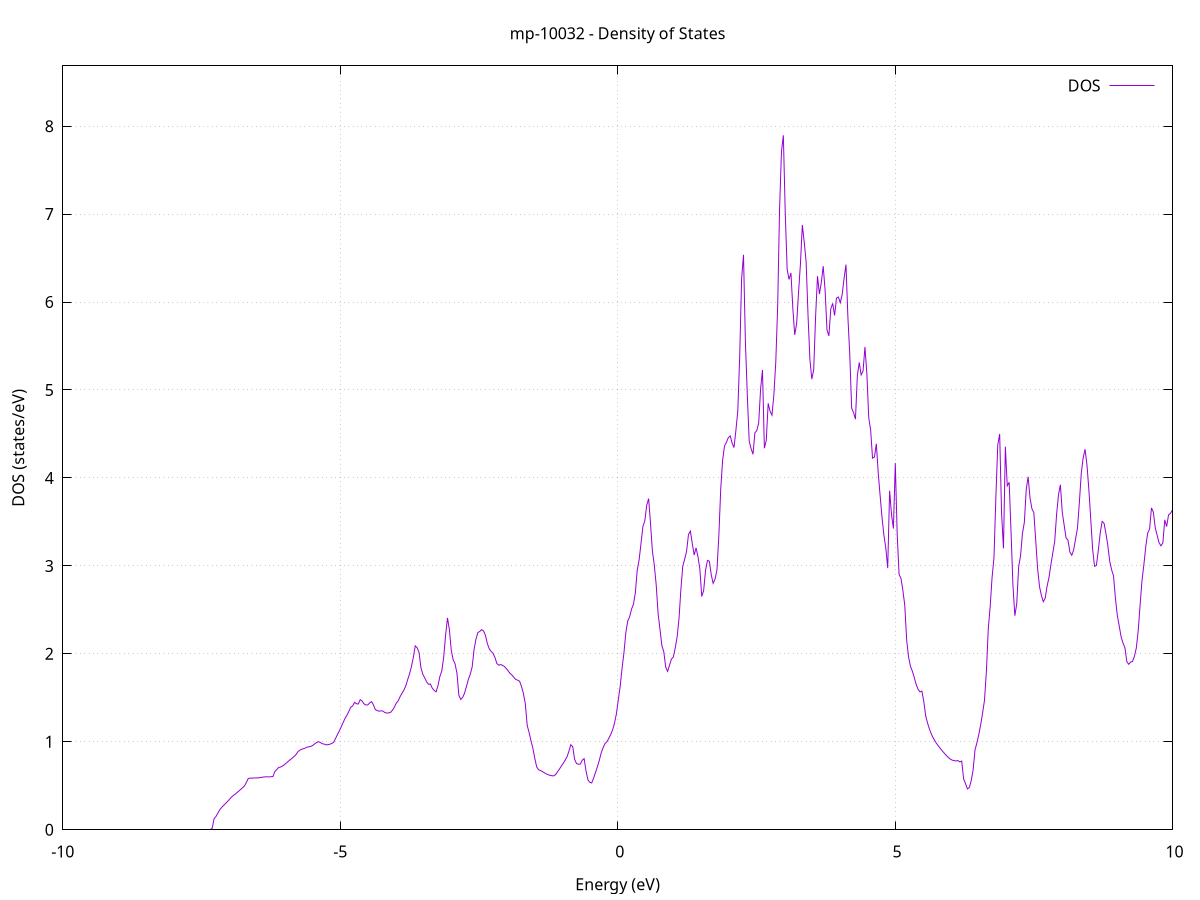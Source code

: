 set title 'mp-10032 - Density of States'
set xlabel 'Energy (eV)'
set ylabel 'DOS (states/eV)'
set grid
set xrange [-10:10]
set yrange [0:8.685]
set xzeroaxis lt -1
set terminal png size 800,600
set output 'mp-10032_dos_gnuplot.png'
plot '-' using 1:2 with lines title 'DOS'
-42.771500 0.000000
-42.737300 0.000000
-42.703100 0.000000
-42.668900 0.000000
-42.634700 0.000000
-42.600500 0.000000
-42.566300 0.000000
-42.532100 0.000000
-42.497900 0.000000
-42.463700 0.000000
-42.429500 0.000000
-42.395300 0.000000
-42.361100 0.000000
-42.326900 0.000000
-42.292700 0.000000
-42.258500 0.000000
-42.224300 0.000000
-42.190100 0.000000
-42.155900 0.000000
-42.121700 0.000000
-42.087500 0.000000
-42.053300 0.000000
-42.019100 0.000000
-41.984900 0.000000
-41.950700 0.000000
-41.916500 0.000000
-41.882300 0.000000
-41.848100 0.000000
-41.813900 0.000000
-41.779700 0.000000
-41.745500 0.000000
-41.711300 0.000000
-41.677100 0.000000
-41.642900 0.000000
-41.608700 0.000000
-41.574500 0.000000
-41.540300 0.000000
-41.506100 0.000000
-41.471900 0.000000
-41.437800 0.000000
-41.403600 0.000000
-41.369400 0.000000
-41.335200 0.000000
-41.301000 0.000000
-41.266800 0.000000
-41.232600 0.000000
-41.198400 0.000000
-41.164200 0.000000
-41.130000 0.000000
-41.095800 0.000000
-41.061600 0.000000
-41.027400 0.000000
-40.993200 0.000000
-40.959000 0.000000
-40.924800 0.000000
-40.890600 0.000000
-40.856400 0.000000
-40.822200 0.000000
-40.788000 0.000000
-40.753800 0.000000
-40.719600 0.000000
-40.685400 0.000000
-40.651200 0.000000
-40.617000 0.000000
-40.582800 0.000000
-40.548600 0.000000
-40.514400 0.000000
-40.480200 0.000000
-40.446000 0.000000
-40.411800 0.000000
-40.377600 0.000000
-40.343400 0.000000
-40.309200 0.000000
-40.275000 0.000000
-40.240800 0.000000
-40.206600 0.000000
-40.172400 0.000000
-40.138200 0.000000
-40.104000 0.000000
-40.069800 0.000000
-40.035600 0.000000
-40.001400 0.000000
-39.967200 0.000000
-39.933000 0.000000
-39.898800 0.000000
-39.864600 0.000000
-39.830400 0.000000
-39.796200 0.000000
-39.762000 0.000000
-39.727800 0.000000
-39.693600 0.000000
-39.659400 64.113900
-39.625200 196.449900
-39.591000 20.311300
-39.556800 25.262500
-39.522600 114.166500
-39.488400 0.000000
-39.454200 0.000000
-39.420000 0.000000
-39.385800 0.000000
-39.351600 0.000000
-39.317400 0.000000
-39.283200 0.000000
-39.249000 0.000000
-39.214800 0.000000
-39.180600 0.000000
-39.146400 0.000000
-39.112200 0.000000
-39.078000 0.000000
-39.043800 0.000000
-39.009600 0.000000
-38.975400 0.000000
-38.941200 0.000000
-38.907000 0.000000
-38.872800 0.000000
-38.838600 0.000000
-38.804400 0.000000
-38.770200 0.000000
-38.736000 0.000000
-38.701800 0.000000
-38.667600 0.000000
-38.633400 0.000000
-38.599200 0.000000
-38.565000 0.000000
-38.530900 0.000000
-38.496700 0.000000
-38.462500 0.000000
-38.428300 0.000000
-38.394100 0.000000
-38.359900 0.000000
-38.325700 0.000000
-38.291500 0.000000
-38.257300 0.000000
-38.223100 0.000000
-38.188900 0.000000
-38.154700 0.000000
-38.120500 0.000000
-38.086300 0.000000
-38.052100 0.000000
-38.017900 0.000000
-37.983700 0.000000
-37.949500 0.000000
-37.915300 0.000000
-37.881100 0.000000
-37.846900 0.000000
-37.812700 0.000000
-37.778500 0.000000
-37.744300 0.000000
-37.710100 0.000000
-37.675900 0.000000
-37.641700 0.000000
-37.607500 0.000000
-37.573300 0.000000
-37.539100 0.000000
-37.504900 0.000000
-37.470700 0.000000
-37.436500 0.000000
-37.402300 0.000000
-37.368100 0.000000
-37.333900 0.000000
-37.299700 0.000000
-37.265500 0.000000
-37.231300 0.000000
-37.197100 0.000000
-37.162900 0.000000
-37.128700 0.000000
-37.094500 0.000000
-37.060300 0.000000
-37.026100 0.000000
-36.991900 0.000000
-36.957700 0.000000
-36.923500 0.000000
-36.889300 0.000000
-36.855100 0.000000
-36.820900 0.000000
-36.786700 0.000000
-36.752500 0.000000
-36.718300 0.000000
-36.684100 0.000000
-36.649900 0.000000
-36.615700 0.000000
-36.581500 0.000000
-36.547300 0.000000
-36.513100 0.000000
-36.478900 0.000000
-36.444700 0.000000
-36.410500 0.000000
-36.376300 0.000000
-36.342100 0.000000
-36.307900 0.000000
-36.273700 0.000000
-36.239500 0.000000
-36.205300 0.000000
-36.171100 0.000000
-36.136900 0.000000
-36.102700 0.000000
-36.068500 0.000000
-36.034300 0.000000
-36.000100 0.000000
-35.965900 0.000000
-35.931700 0.000000
-35.897500 0.000000
-35.863300 0.000000
-35.829100 0.000000
-35.794900 0.000000
-35.760700 0.000000
-35.726500 0.000000
-35.692300 0.000000
-35.658200 0.000000
-35.624000 0.000000
-35.589800 0.000000
-35.555600 0.000000
-35.521400 0.000000
-35.487200 0.000000
-35.453000 0.000000
-35.418800 0.000000
-35.384600 0.000000
-35.350400 0.000000
-35.316200 0.000000
-35.282000 0.000000
-35.247800 0.000000
-35.213600 0.000000
-35.179400 0.000000
-35.145200 0.000000
-35.111000 0.000000
-35.076800 0.000000
-35.042600 0.000000
-35.008400 0.000000
-34.974200 0.000000
-34.940000 0.000000
-34.905800 0.000000
-34.871600 0.000000
-34.837400 0.000000
-34.803200 0.000000
-34.769000 0.000000
-34.734800 0.000000
-34.700600 0.000000
-34.666400 0.000000
-34.632200 0.000000
-34.598000 0.000000
-34.563800 0.000000
-34.529600 0.000000
-34.495400 0.000000
-34.461200 0.000000
-34.427000 0.000000
-34.392800 0.000000
-34.358600 0.000000
-34.324400 0.000000
-34.290200 0.000000
-34.256000 0.000000
-34.221800 0.000000
-34.187600 0.000000
-34.153400 0.000000
-34.119200 0.000000
-34.085000 0.000000
-34.050800 0.000000
-34.016600 0.000000
-33.982400 0.000000
-33.948200 0.000000
-33.914000 0.000000
-33.879800 0.000000
-33.845600 0.000000
-33.811400 0.000000
-33.777200 0.000000
-33.743000 0.000000
-33.708800 0.000000
-33.674600 0.000000
-33.640400 0.000000
-33.606200 0.000000
-33.572000 0.000000
-33.537800 0.000000
-33.503600 0.000000
-33.469400 0.000000
-33.435200 0.000000
-33.401000 0.000000
-33.366800 0.000000
-33.332600 0.000000
-33.298400 0.000000
-33.264200 0.000000
-33.230000 0.000000
-33.195800 0.000000
-33.161600 0.000000
-33.127400 0.000000
-33.093200 0.000000
-33.059000 0.000000
-33.024800 0.000000
-32.990600 0.000000
-32.956400 0.000000
-32.922200 0.000000
-32.888000 0.000000
-32.853800 0.000000
-32.819600 0.000000
-32.785500 0.000000
-32.751300 0.000000
-32.717100 0.000000
-32.682900 0.000000
-32.648700 0.000000
-32.614500 0.000000
-32.580300 0.000000
-32.546100 0.000000
-32.511900 0.000000
-32.477700 0.000000
-32.443500 0.000000
-32.409300 0.000000
-32.375100 0.000000
-32.340900 0.000000
-32.306700 0.000000
-32.272500 0.000000
-32.238300 0.000000
-32.204100 0.000000
-32.169900 0.000000
-32.135700 0.000000
-32.101500 0.000000
-32.067300 0.000000
-32.033100 0.000000
-31.998900 0.000000
-31.964700 0.000000
-31.930500 0.000000
-31.896300 0.000000
-31.862100 0.000000
-31.827900 0.000000
-31.793700 0.000000
-31.759500 0.000000
-31.725300 0.000000
-31.691100 0.000000
-31.656900 0.000000
-31.622700 0.000000
-31.588500 0.000000
-31.554300 0.000000
-31.520100 0.000000
-31.485900 0.000000
-31.451700 0.000000
-31.417500 0.000000
-31.383300 0.000000
-31.349100 0.000000
-31.314900 0.000000
-31.280700 0.000000
-31.246500 0.000000
-31.212300 0.000000
-31.178100 0.000000
-31.143900 0.000000
-31.109700 0.000000
-31.075500 0.000000
-31.041300 0.000000
-31.007100 0.000000
-30.972900 0.000000
-30.938700 0.000000
-30.904500 0.000000
-30.870300 0.000000
-30.836100 0.000000
-30.801900 0.000000
-30.767700 0.000000
-30.733500 0.000000
-30.699300 0.000000
-30.665100 0.000000
-30.630900 0.000000
-30.596700 0.000000
-30.562500 0.000000
-30.528300 0.000000
-30.494100 0.000000
-30.459900 0.000000
-30.425700 0.000000
-30.391500 0.000000
-30.357300 0.000000
-30.323100 0.000000
-30.288900 0.000000
-30.254700 0.000000
-30.220500 0.000000
-30.186300 0.000000
-30.152100 0.000000
-30.117900 0.000000
-30.083700 0.000000
-30.049500 0.000000
-30.015300 0.000000
-29.981100 0.000000
-29.946900 0.000000
-29.912700 0.000000
-29.878600 0.000000
-29.844400 0.000000
-29.810200 0.000000
-29.776000 0.000000
-29.741800 0.000000
-29.707600 0.000000
-29.673400 0.000000
-29.639200 0.000000
-29.605000 0.000000
-29.570800 0.000000
-29.536600 0.000000
-29.502400 0.000000
-29.468200 0.000000
-29.434000 0.000000
-29.399800 0.000000
-29.365600 0.000000
-29.331400 0.000000
-29.297200 0.000000
-29.263000 0.000000
-29.228800 0.000000
-29.194600 0.000000
-29.160400 0.000000
-29.126200 0.000000
-29.092000 0.000000
-29.057800 0.000000
-29.023600 0.000000
-28.989400 0.000000
-28.955200 0.000000
-28.921000 0.000000
-28.886800 0.000000
-28.852600 0.000000
-28.818400 0.000000
-28.784200 0.000000
-28.750000 0.000000
-28.715800 0.000000
-28.681600 0.000000
-28.647400 0.000000
-28.613200 0.000000
-28.579000 0.000000
-28.544800 0.000000
-28.510600 0.000000
-28.476400 0.000000
-28.442200 0.000000
-28.408000 0.000000
-28.373800 0.000000
-28.339600 0.000000
-28.305400 0.000000
-28.271200 0.000000
-28.237000 0.000000
-28.202800 0.000000
-28.168600 0.000000
-28.134400 0.000000
-28.100200 0.000000
-28.066000 0.000000
-28.031800 0.000000
-27.997600 0.000000
-27.963400 0.000000
-27.929200 0.000000
-27.895000 0.000000
-27.860800 0.000000
-27.826600 0.000000
-27.792400 0.000000
-27.758200 0.000000
-27.724000 0.000000
-27.689800 0.000000
-27.655600 0.000000
-27.621400 0.000000
-27.587200 0.000000
-27.553000 0.000000
-27.518800 0.000000
-27.484600 0.000000
-27.450400 0.000000
-27.416200 0.000000
-27.382000 0.000000
-27.347800 0.000000
-27.313600 0.000000
-27.279400 0.000000
-27.245200 0.000000
-27.211000 0.000000
-27.176800 0.000000
-27.142600 0.000000
-27.108400 0.000000
-27.074200 0.000000
-27.040000 0.000000
-27.005900 0.000000
-26.971700 0.000000
-26.937500 0.000000
-26.903300 0.000000
-26.869100 0.000000
-26.834900 0.000000
-26.800700 0.000000
-26.766500 0.000000
-26.732300 0.000000
-26.698100 0.000000
-26.663900 0.000000
-26.629700 0.000000
-26.595500 0.000000
-26.561300 0.000000
-26.527100 0.000000
-26.492900 0.000000
-26.458700 0.000000
-26.424500 0.000000
-26.390300 0.000000
-26.356100 0.000000
-26.321900 0.000000
-26.287700 0.000000
-26.253500 0.000000
-26.219300 0.000000
-26.185100 0.000000
-26.150900 0.000000
-26.116700 0.000000
-26.082500 0.000000
-26.048300 0.000000
-26.014100 0.000000
-25.979900 0.000000
-25.945700 0.000000
-25.911500 0.000000
-25.877300 0.000000
-25.843100 0.000000
-25.808900 0.000000
-25.774700 0.000000
-25.740500 0.000000
-25.706300 0.000000
-25.672100 0.000000
-25.637900 0.000000
-25.603700 0.000000
-25.569500 0.000000
-25.535300 0.000000
-25.501100 0.000000
-25.466900 0.000000
-25.432700 0.000000
-25.398500 0.000000
-25.364300 0.000000
-25.330100 0.000000
-25.295900 0.000000
-25.261700 0.000000
-25.227500 0.000000
-25.193300 0.000000
-25.159100 0.000000
-25.124900 0.000000
-25.090700 0.000000
-25.056500 0.000000
-25.022300 0.000000
-24.988100 0.000000
-24.953900 0.000000
-24.919700 0.000000
-24.885500 0.000000
-24.851300 0.000000
-24.817100 0.000000
-24.782900 0.000000
-24.748700 0.000000
-24.714500 0.000000
-24.680300 0.000000
-24.646100 0.000000
-24.611900 0.000000
-24.577700 0.000000
-24.543500 0.000000
-24.509300 0.000000
-24.475100 0.000000
-24.440900 0.000000
-24.406700 0.000000
-24.372500 0.000000
-24.338300 0.000000
-24.304100 0.000000
-24.269900 0.000000
-24.235700 0.000000
-24.201500 0.000000
-24.167300 0.000000
-24.133200 0.000000
-24.099000 0.000000
-24.064800 0.000000
-24.030600 0.000000
-23.996400 0.000000
-23.962200 0.000000
-23.928000 0.000000
-23.893800 0.000000
-23.859600 0.000000
-23.825400 0.000000
-23.791200 0.000000
-23.757000 0.000000
-23.722800 0.000000
-23.688600 0.000000
-23.654400 0.000000
-23.620200 0.000000
-23.586000 0.000000
-23.551800 0.000000
-23.517600 0.000000
-23.483400 0.000000
-23.449200 0.000000
-23.415000 0.000000
-23.380800 0.000000
-23.346600 0.000000
-23.312400 0.000000
-23.278200 0.000000
-23.244000 0.000000
-23.209800 0.000000
-23.175600 0.000000
-23.141400 0.000000
-23.107200 0.000000
-23.073000 0.000000
-23.038800 0.000000
-23.004600 0.000000
-22.970400 0.000000
-22.936200 0.000000
-22.902000 0.000000
-22.867800 0.000000
-22.833600 0.000000
-22.799400 0.000000
-22.765200 0.000000
-22.731000 0.000000
-22.696800 0.000000
-22.662600 0.000000
-22.628400 0.000000
-22.594200 0.000000
-22.560000 0.000000
-22.525800 0.000000
-22.491600 0.000000
-22.457400 0.000000
-22.423200 0.000000
-22.389000 0.000000
-22.354800 0.000000
-22.320600 0.000000
-22.286400 0.000000
-22.252200 0.000000
-22.218000 0.000000
-22.183800 0.000000
-22.149600 0.000000
-22.115400 0.000000
-22.081200 0.000000
-22.047000 0.000000
-22.012800 0.000000
-21.978600 0.000000
-21.944400 0.000000
-21.910200 0.000000
-21.876000 0.000000
-21.841800 0.000000
-21.807600 0.000000
-21.773400 0.000000
-21.739200 0.000000
-21.705000 0.000000
-21.670800 0.000000
-21.636600 0.000000
-21.602400 0.000000
-21.568200 0.000000
-21.534000 0.000000
-21.499800 0.000000
-21.465600 0.000000
-21.431400 0.000000
-21.397200 0.000000
-21.363000 0.000000
-21.328800 0.000000
-21.294600 0.000000
-21.260400 0.000000
-21.226300 0.000000
-21.192100 0.000000
-21.157900 0.000000
-21.123700 0.000000
-21.089500 0.000000
-21.055300 0.000000
-21.021100 0.000000
-20.986900 0.000000
-20.952700 0.000000
-20.918500 0.000000
-20.884300 0.000000
-20.850100 0.000000
-20.815900 0.000000
-20.781700 0.000000
-20.747500 0.000000
-20.713300 0.000000
-20.679100 0.000000
-20.644900 0.000000
-20.610700 0.000000
-20.576500 0.000000
-20.542300 0.000000
-20.508100 0.000000
-20.473900 0.000000
-20.439700 0.000000
-20.405500 0.000000
-20.371300 0.000000
-20.337100 0.000000
-20.302900 0.000000
-20.268700 0.000000
-20.234500 0.000000
-20.200300 0.000000
-20.166100 0.000000
-20.131900 0.000000
-20.097700 0.000000
-20.063500 0.000000
-20.029300 0.000000
-19.995100 0.000000
-19.960900 0.000000
-19.926700 0.000000
-19.892500 0.000000
-19.858300 0.000000
-19.824100 0.000000
-19.789900 0.000000
-19.755700 0.000000
-19.721500 0.000000
-19.687300 0.000000
-19.653100 0.000000
-19.618900 0.000000
-19.584700 0.000000
-19.550500 0.000000
-19.516300 0.000000
-19.482100 0.000000
-19.447900 0.000000
-19.413700 0.000000
-19.379500 0.000000
-19.345300 0.000000
-19.311100 0.000000
-19.276900 0.000000
-19.242700 0.000000
-19.208500 0.000000
-19.174300 0.000000
-19.140100 0.000000
-19.105900 0.000000
-19.071700 0.000000
-19.037500 0.000000
-19.003300 0.000000
-18.969100 0.000000
-18.934900 0.000000
-18.900700 0.000000
-18.866500 0.000000
-18.832300 41.180500
-18.798100 20.362700
-18.763900 24.817400
-18.729700 25.214300
-18.695500 442.431100
-18.661300 223.004600
-18.627100 136.022200
-18.592900 253.422900
-18.558700 0.000000
-18.524500 153.390100
-18.490300 0.000000
-18.456100 0.000000
-18.421900 0.000000
-18.387700 0.000000
-18.353600 0.000000
-18.319400 0.000000
-18.285200 0.000000
-18.251000 0.000000
-18.216800 0.000000
-18.182600 0.000000
-18.148400 0.000000
-18.114200 0.000000
-18.080000 0.000000
-18.045800 0.000000
-18.011600 0.000000
-17.977400 0.000000
-17.943200 0.000000
-17.909000 0.000000
-17.874800 0.000000
-17.840600 0.000000
-17.806400 0.000000
-17.772200 0.000000
-17.738000 0.000000
-17.703800 0.000000
-17.669600 0.000000
-17.635400 0.000000
-17.601200 0.000000
-17.567000 0.000000
-17.532800 0.000000
-17.498600 0.000000
-17.464400 0.000000
-17.430200 0.000000
-17.396000 0.000000
-17.361800 0.000000
-17.327600 0.000000
-17.293400 0.000000
-17.259200 0.000000
-17.225000 0.000000
-17.190800 0.000000
-17.156600 0.000000
-17.122400 0.000000
-17.088200 0.000000
-17.054000 0.000000
-17.019800 0.000000
-16.985600 0.000000
-16.951400 0.000000
-16.917200 0.000000
-16.883000 0.000000
-16.848800 0.000000
-16.814600 0.000000
-16.780400 0.000000
-16.746200 0.000000
-16.712000 0.000000
-16.677800 0.000000
-16.643600 0.000000
-16.609400 0.000000
-16.575200 0.000000
-16.541000 0.000000
-16.506800 0.000000
-16.472600 0.000000
-16.438400 0.000000
-16.404200 0.000000
-16.370000 0.000000
-16.335800 0.000000
-16.301600 0.000000
-16.267400 0.000000
-16.233200 0.000000
-16.199000 0.000000
-16.164800 0.000000
-16.130600 0.000000
-16.096400 0.000000
-16.062200 0.000000
-16.028000 0.000000
-15.993800 0.000000
-15.959600 0.000000
-15.925400 0.000000
-15.891200 0.000000
-15.857000 0.000000
-15.822800 0.000000
-15.788600 0.000000
-15.754400 0.000000
-15.720200 0.000000
-15.686000 0.000000
-15.651800 0.000000
-15.617600 0.000000
-15.583400 0.000000
-15.549200 0.000000
-15.515000 0.000000
-15.480800 0.000000
-15.446700 0.000000
-15.412500 0.000000
-15.378300 0.000000
-15.344100 0.000000
-15.309900 0.000000
-15.275700 0.000000
-15.241500 0.000000
-15.207300 0.000000
-15.173100 0.000000
-15.138900 0.000000
-15.104700 0.000000
-15.070500 0.000000
-15.036300 0.000000
-15.002100 0.000000
-14.967900 0.000000
-14.933700 0.000000
-14.899500 0.000000
-14.865300 0.000000
-14.831100 0.000000
-14.796900 0.000000
-14.762700 0.000000
-14.728500 0.000000
-14.694300 0.000000
-14.660100 0.000000
-14.625900 0.000000
-14.591700 0.000000
-14.557500 0.000000
-14.523300 0.000000
-14.489100 0.000000
-14.454900 0.000000
-14.420700 0.000000
-14.386500 0.000000
-14.352300 0.000000
-14.318100 0.000000
-14.283900 0.000000
-14.249700 0.000000
-14.215500 0.000000
-14.181300 0.000000
-14.147100 0.000000
-14.112900 0.000000
-14.078700 0.000000
-14.044500 0.000000
-14.010300 0.000000
-13.976100 0.000000
-13.941900 0.000000
-13.907700 0.000000
-13.873500 0.000000
-13.839300 0.000000
-13.805100 0.000000
-13.770900 0.000000
-13.736700 0.000000
-13.702500 0.000000
-13.668300 0.000000
-13.634100 0.000000
-13.599900 0.000000
-13.565700 0.000000
-13.531500 0.000000
-13.497300 0.000000
-13.463100 0.000000
-13.428900 0.000000
-13.394700 0.000000
-13.360500 0.000000
-13.326300 0.000000
-13.292100 0.000000
-13.257900 0.000000
-13.223700 0.000000
-13.189500 0.000000
-13.155300 0.000000
-13.121100 0.000000
-13.086900 0.000000
-13.052700 0.000000
-13.018500 0.000000
-12.984300 0.000000
-12.950100 0.000000
-12.915900 0.000000
-12.881700 0.000000
-12.847500 0.000000
-12.813300 0.000000
-12.779100 0.000000
-12.744900 0.000000
-12.710700 0.000000
-12.676500 0.000000
-12.642300 0.000000
-12.608100 0.000000
-12.574000 0.000000
-12.539800 0.000000
-12.505600 0.000000
-12.471400 0.000000
-12.437200 0.000000
-12.403000 0.000000
-12.368800 0.000000
-12.334600 0.000000
-12.300400 0.000000
-12.266200 0.000000
-12.232000 0.000000
-12.197800 0.000000
-12.163600 0.000000
-12.129400 0.000000
-12.095200 0.000000
-12.061000 0.000000
-12.026800 0.000000
-11.992600 0.000000
-11.958400 0.000000
-11.924200 0.000000
-11.890000 0.000000
-11.855800 0.000000
-11.821600 0.000000
-11.787400 0.000000
-11.753200 0.000000
-11.719000 0.000000
-11.684800 0.000000
-11.650600 0.000000
-11.616400 0.000000
-11.582200 0.000000
-11.548000 0.000000
-11.513800 0.000000
-11.479600 0.000000
-11.445400 0.000000
-11.411200 0.000000
-11.377000 0.000000
-11.342800 0.000000
-11.308600 0.000000
-11.274400 0.000000
-11.240200 0.000000
-11.206000 0.000000
-11.171800 0.000000
-11.137600 0.000000
-11.103400 0.000000
-11.069200 0.000000
-11.035000 0.000000
-11.000800 0.000000
-10.966600 0.000000
-10.932400 0.000000
-10.898200 0.000000
-10.864000 0.000000
-10.829800 0.000000
-10.795600 0.000000
-10.761400 0.000000
-10.727200 0.000000
-10.693000 0.000000
-10.658800 0.000000
-10.624600 0.000000
-10.590400 0.000000
-10.556200 0.000000
-10.522000 0.000000
-10.487800 0.000000
-10.453600 0.000000
-10.419400 0.000000
-10.385200 0.000000
-10.351000 0.000000
-10.316800 0.000000
-10.282600 0.000000
-10.248400 0.000000
-10.214200 0.000000
-10.180000 0.000000
-10.145800 0.000000
-10.111600 0.000000
-10.077400 0.000000
-10.043200 0.000000
-10.009000 0.000000
-9.974800 0.000000
-9.940600 0.000000
-9.906400 0.000000
-9.872200 0.000000
-9.838000 0.000000
-9.803800 0.000000
-9.769600 0.000000
-9.735400 0.000000
-9.701300 0.000000
-9.667100 0.000000
-9.632900 0.000000
-9.598700 0.000000
-9.564500 0.000000
-9.530300 0.000000
-9.496100 0.000000
-9.461900 0.000000
-9.427700 0.000000
-9.393500 0.000000
-9.359300 0.000000
-9.325100 0.000000
-9.290900 0.000000
-9.256700 0.000000
-9.222500 0.000000
-9.188300 0.000000
-9.154100 0.000000
-9.119900 0.000000
-9.085700 0.000000
-9.051500 0.000000
-9.017300 0.000000
-8.983100 0.000000
-8.948900 0.000000
-8.914700 0.000000
-8.880500 0.000000
-8.846300 0.000000
-8.812100 0.000000
-8.777900 0.000000
-8.743700 0.000000
-8.709500 0.000000
-8.675300 0.000000
-8.641100 0.000000
-8.606900 0.000000
-8.572700 0.000000
-8.538500 0.000000
-8.504300 0.000000
-8.470100 0.000000
-8.435900 0.000000
-8.401700 0.000000
-8.367500 0.000000
-8.333300 0.000000
-8.299100 0.000000
-8.264900 0.000000
-8.230700 0.000000
-8.196500 0.000000
-8.162300 0.000000
-8.128100 0.000000
-8.093900 0.000000
-8.059700 0.000000
-8.025500 0.000000
-7.991300 0.000000
-7.957100 0.000000
-7.922900 0.000000
-7.888700 0.000000
-7.854500 0.000000
-7.820300 0.000000
-7.786100 0.000000
-7.751900 0.000000
-7.717700 0.000000
-7.683500 0.000000
-7.649300 0.000000
-7.615100 0.000000
-7.580900 0.000000
-7.546700 0.000000
-7.512500 0.000000
-7.478300 0.000000
-7.444100 0.000000
-7.409900 0.000000
-7.375700 0.000000
-7.341500 0.000000
-7.307300 0.018100
-7.273100 0.126100
-7.238900 0.151700
-7.204700 0.190200
-7.170500 0.228500
-7.136300 0.255000
-7.102100 0.277000
-7.067900 0.298200
-7.033700 0.320300
-6.999500 0.343000
-6.965300 0.367900
-6.931100 0.387700
-6.896900 0.403700
-6.862700 0.420800
-6.828500 0.439500
-6.794400 0.458400
-6.760200 0.477800
-6.726000 0.498400
-6.691800 0.537400
-6.657600 0.582400
-6.623400 0.587500
-6.589200 0.586800
-6.555000 0.588900
-6.520800 0.589600
-6.486600 0.588800
-6.452400 0.592800
-6.418200 0.596300
-6.384000 0.599800
-6.349800 0.601600
-6.315600 0.601700
-6.281400 0.601300
-6.247200 0.603500
-6.213000 0.604500
-6.178800 0.660600
-6.144600 0.684100
-6.110400 0.708400
-6.076200 0.712800
-6.042000 0.724000
-6.007800 0.739800
-5.973600 0.757500
-5.939400 0.776600
-5.905200 0.794800
-5.871000 0.811800
-5.836800 0.829700
-5.802600 0.849600
-5.768400 0.882200
-5.734200 0.902800
-5.700000 0.914300
-5.665800 0.921200
-5.631600 0.928400
-5.597400 0.939900
-5.563200 0.943400
-5.529000 0.947600
-5.494800 0.959800
-5.460600 0.976800
-5.426400 0.990900
-5.392200 1.002000
-5.358000 0.992500
-5.323800 0.978700
-5.289600 0.974300
-5.255400 0.966400
-5.221200 0.967300
-5.187000 0.972300
-5.152800 0.981700
-5.118600 0.994300
-5.084400 1.037900
-5.050200 1.081500
-5.016000 1.125000
-4.981800 1.170600
-4.947600 1.219100
-4.913400 1.266100
-4.879200 1.302900
-4.845000 1.344500
-4.810800 1.393000
-4.776600 1.407100
-4.742400 1.448600
-4.708200 1.432600
-4.674000 1.430300
-4.639800 1.479000
-4.605600 1.464400
-4.571400 1.431200
-4.537200 1.418400
-4.503000 1.419500
-4.468800 1.442500
-4.434600 1.457500
-4.400400 1.417800
-4.366200 1.364800
-4.332000 1.355000
-4.297800 1.348000
-4.263600 1.353200
-4.229400 1.349200
-4.195200 1.332400
-4.161000 1.326700
-4.126800 1.329300
-4.092600 1.334500
-4.058400 1.359900
-4.024200 1.394200
-3.990000 1.440100
-3.955800 1.465700
-3.921700 1.512300
-3.887500 1.551100
-3.853300 1.587100
-3.819100 1.634700
-3.784900 1.705600
-3.750700 1.772300
-3.716500 1.854500
-3.682300 1.960000
-3.648100 2.091000
-3.613900 2.069800
-3.579700 2.017700
-3.545500 1.843600
-3.511300 1.767700
-3.477100 1.727300
-3.442900 1.682400
-3.408700 1.653900
-3.374500 1.657200
-3.340300 1.608900
-3.306100 1.583600
-3.271900 1.568200
-3.237700 1.639300
-3.203500 1.743500
-3.169300 1.806300
-3.135100 1.963000
-3.100900 2.211900
-3.066700 2.408600
-3.032500 2.274500
-2.998300 2.037100
-2.964100 1.932000
-2.929900 1.885800
-2.895700 1.778500
-2.861500 1.528300
-2.827300 1.482000
-2.793100 1.505200
-2.758900 1.554000
-2.724700 1.629400
-2.690500 1.709200
-2.656300 1.768500
-2.622100 1.850800
-2.587900 2.047800
-2.553700 2.166300
-2.519500 2.242600
-2.485300 2.254000
-2.451100 2.275200
-2.416900 2.260500
-2.382700 2.209700
-2.348500 2.117700
-2.314300 2.058200
-2.280100 2.028200
-2.245900 2.006500
-2.211700 1.960100
-2.177500 1.890400
-2.143300 1.871100
-2.109100 1.878300
-2.074900 1.870100
-2.040700 1.856800
-2.006500 1.833000
-1.972300 1.805200
-1.938100 1.777600
-1.903900 1.758500
-1.869700 1.732000
-1.835500 1.708900
-1.801300 1.700600
-1.767100 1.689000
-1.732900 1.628500
-1.698700 1.550800
-1.664500 1.435200
-1.630300 1.188100
-1.596100 1.106500
-1.561900 1.010500
-1.527700 0.926700
-1.493500 0.813500
-1.459300 0.715000
-1.425100 0.682500
-1.390900 0.673600
-1.356700 0.661200
-1.322500 0.649000
-1.288300 0.635700
-1.254100 0.626400
-1.219900 0.619000
-1.185700 0.614200
-1.151500 0.612700
-1.117300 0.627300
-1.083100 0.659900
-1.049000 0.689600
-1.014800 0.725200
-0.980600 0.755000
-0.946400 0.790500
-0.912200 0.830400
-0.878000 0.893600
-0.843800 0.967500
-0.809600 0.945700
-0.775400 0.800500
-0.741200 0.752600
-0.707000 0.745400
-0.672800 0.746900
-0.638600 0.790800
-0.604400 0.808300
-0.570200 0.671300
-0.536000 0.567800
-0.501800 0.539600
-0.467600 0.532300
-0.433400 0.587300
-0.399200 0.651400
-0.365000 0.715500
-0.330800 0.788400
-0.296600 0.873700
-0.262400 0.932100
-0.228200 0.979200
-0.194000 1.001000
-0.159800 1.038200
-0.125600 1.082900
-0.091400 1.134400
-0.057200 1.210500
-0.023000 1.315800
0.011200 1.475200
0.045400 1.628800
0.079600 1.836900
0.113800 2.014200
0.148000 2.242800
0.182200 2.374500
0.216400 2.421800
0.250600 2.509300
0.284800 2.563700
0.319000 2.695300
0.353200 2.951400
0.387400 3.070200
0.421600 3.259300
0.455800 3.449900
0.490000 3.513500
0.524200 3.690200
0.558400 3.765300
0.592600 3.479900
0.626800 3.165900
0.661000 3.006800
0.695200 2.782600
0.729400 2.456300
0.763600 2.276800
0.797800 2.092000
0.832000 2.022700
0.866200 1.848400
0.900400 1.800700
0.934600 1.870000
0.968800 1.940400
1.003000 1.962600
1.037200 2.065200
1.071400 2.188700
1.105600 2.397500
1.139800 2.732600
1.174000 2.999400
1.208200 3.076200
1.242400 3.165900
1.276600 3.356400
1.310800 3.396400
1.345000 3.254400
1.379200 3.124300
1.413400 3.204700
1.447600 3.106200
1.481800 2.963600
1.516000 2.652400
1.550200 2.720800
1.584400 2.951100
1.618600 3.062900
1.652800 3.052900
1.687000 2.899400
1.721200 2.801500
1.755400 2.850000
1.789600 2.952300
1.823800 3.340500
1.857900 3.875400
1.892100 4.202600
1.926300 4.365000
1.960500 4.404700
1.994700 4.458500
2.028900 4.477900
2.063100 4.396100
2.097300 4.346000
2.131500 4.542300
2.165700 4.764900
2.199900 5.386000
2.234100 6.263200
2.268300 6.537100
2.302500 5.545300
2.336700 4.946300
2.370900 4.419200
2.405100 4.333600
2.439300 4.269000
2.473500 4.513700
2.507700 4.538200
2.541900 4.622800
2.576100 5.007000
2.610300 5.227600
2.644500 4.338000
2.678700 4.427900
2.712900 4.848700
2.747100 4.757700
2.781300 4.713700
2.815500 4.943700
2.849700 5.314500
2.883900 5.944800
2.918100 7.054900
2.952300 7.706800
2.986500 7.895900
3.020700 7.012000
3.054900 6.374600
3.089100 6.256800
3.123300 6.330700
3.157500 5.928200
3.191700 5.626300
3.225900 5.754600
3.260100 6.107800
3.294300 6.433300
3.328500 6.876900
3.362700 6.680900
3.396900 6.456500
3.431100 5.850800
3.465300 5.345700
3.499500 5.123300
3.533700 5.232200
3.567900 5.839100
3.602100 6.294300
3.636300 6.090500
3.670500 6.222800
3.704700 6.407600
3.738900 6.135800
3.773100 5.682300
3.807300 5.615100
3.841500 5.923000
3.875700 5.984800
3.909900 5.846800
3.944100 6.044300
3.978300 6.056700
4.012500 5.991400
4.046700 6.084600
4.080900 6.270000
4.115100 6.425600
4.149300 5.836400
4.183500 5.403100
4.217700 4.792100
4.251900 4.743300
4.286100 4.668800
4.320300 5.164600
4.354500 5.312700
4.388700 5.171100
4.422900 5.215800
4.457100 5.488900
4.491300 5.188400
4.525500 4.684500
4.559700 4.544700
4.593900 4.225200
4.628100 4.237300
4.662300 4.388900
4.696500 4.056300
4.730600 3.798400
4.764800 3.551100
4.799000 3.349000
4.833200 3.202700
4.867400 2.975200
4.901600 3.854600
4.935800 3.586000
4.970000 3.424600
5.004200 4.168800
5.038400 3.354300
5.072600 2.903000
5.106800 2.856500
5.141000 2.721000
5.175200 2.550200
5.209400 2.154800
5.243600 1.963600
5.277800 1.856900
5.312000 1.802900
5.346200 1.729900
5.380400 1.651900
5.414600 1.597300
5.448800 1.567400
5.483000 1.576800
5.517200 1.459800
5.551400 1.296400
5.585600 1.213200
5.619800 1.143500
5.654000 1.088800
5.688200 1.042500
5.722400 1.005400
5.756600 0.973200
5.790800 0.943800
5.825000 0.916100
5.859200 0.890400
5.893400 0.866300
5.927600 0.842300
5.961800 0.820700
5.996000 0.802800
6.030200 0.791700
6.064400 0.786200
6.098600 0.781900
6.132800 0.787300
6.167000 0.771400
6.201200 0.781200
6.235400 0.576700
6.269600 0.525500
6.303800 0.464300
6.338000 0.478900
6.372200 0.558400
6.406400 0.679200
6.440600 0.907100
6.474800 0.989200
6.509000 1.082100
6.543200 1.196900
6.577400 1.327100
6.611600 1.471900
6.645800 1.799400
6.680000 2.285600
6.714200 2.539000
6.748400 2.870500
6.782600 3.093600
6.816800 3.785000
6.851000 4.376100
6.885200 4.500500
6.919400 3.601300
6.953600 3.199000
6.987800 4.355300
7.022000 3.910400
7.056200 3.950600
7.090400 3.381900
7.124600 2.777100
7.158800 2.433400
7.193000 2.571200
7.227200 2.990900
7.261400 3.115100
7.295600 3.368200
7.329800 3.494600
7.364000 3.869600
7.398200 4.014000
7.432400 3.772200
7.466600 3.648700
7.500800 3.605700
7.535000 3.287800
7.569200 2.968900
7.603400 2.764500
7.637500 2.663400
7.671700 2.592400
7.705900 2.633900
7.740100 2.771500
7.774300 2.869200
7.808500 3.014300
7.842700 3.147200
7.876900 3.278100
7.911100 3.584300
7.945300 3.808400
7.979500 3.922500
8.013700 3.607400
8.047900 3.461400
8.082100 3.316600
8.116300 3.294100
8.150500 3.158000
8.184700 3.120500
8.218900 3.182400
8.253100 3.306100
8.287300 3.429500
8.321500 3.720400
8.355700 4.052200
8.389900 4.228400
8.424100 4.326500
8.458300 4.149500
8.492500 3.869200
8.526700 3.529700
8.560900 3.188500
8.595100 2.994800
8.629300 3.007100
8.663500 3.180700
8.697700 3.376100
8.731900 3.505700
8.766100 3.486000
8.800300 3.368000
8.834500 3.231000
8.868700 3.053200
8.902900 2.955400
8.937100 2.887000
8.971300 2.634100
9.005500 2.437400
9.039700 2.317700
9.073900 2.193700
9.108100 2.122300
9.142300 2.071200
9.176500 1.913200
9.210700 1.881700
9.244900 1.906600
9.279100 1.912300
9.313300 1.971400
9.347500 2.065400
9.381700 2.260100
9.415900 2.554100
9.450100 2.832900
9.484300 3.014700
9.518500 3.221000
9.552700 3.372500
9.586900 3.418900
9.621100 3.659800
9.655300 3.609600
9.689500 3.432300
9.723700 3.346700
9.757900 3.263400
9.792100 3.227700
9.826300 3.262000
9.860500 3.523800
9.894700 3.447900
9.928900 3.580400
9.963100 3.596600
9.997300 3.633900
10.031500 3.456800
10.065700 3.403100
10.099900 3.297700
10.134100 3.150600
10.168300 3.001500
10.202500 2.949200
10.236700 2.978600
10.270900 2.982800
10.305100 2.920500
10.339300 3.066300
10.373500 3.370900
10.407700 3.297000
10.441900 3.144600
10.476100 3.011300
10.510200 2.986400
10.544400 2.908300
10.578600 2.902500
10.612800 2.916800
10.647000 2.918500
10.681200 2.921500
10.715400 2.918600
10.749600 2.959500
10.783800 3.091300
10.818000 3.191700
10.852200 3.297600
10.886400 3.289100
10.920600 3.287800
10.954800 3.251500
10.989000 3.229200
11.023200 3.226200
11.057400 3.279900
11.091600 3.177800
11.125800 2.972100
11.160000 2.792500
11.194200 2.708200
11.228400 2.723100
11.262600 2.786300
11.296800 2.874200
11.331000 3.017100
11.365200 3.208300
11.399400 3.496200
11.433600 3.377500
11.467800 3.423700
11.502000 3.394400
11.536200 3.215300
11.570400 3.105800
11.604600 2.951600
11.638800 2.837200
11.673000 2.753600
11.707200 2.685600
11.741400 2.648800
11.775600 2.615600
11.809800 2.624800
11.844000 2.659400
11.878200 2.786200
11.912400 3.070600
11.946600 3.183800
11.980800 3.256400
12.015000 3.276200
12.049200 3.208700
12.083400 3.225100
12.117600 3.301000
12.151800 3.272000
12.186000 3.187500
12.220200 3.126100
12.254400 3.090200
12.288600 3.092700
12.322800 3.067800
12.357000 3.106700
12.391200 3.212900
12.425400 3.275000
12.459600 3.302100
12.493800 3.317900
12.528000 3.372300
12.562200 3.552900
12.596400 3.756200
12.630600 3.740100
12.664800 3.622800
12.699000 3.504000
12.733200 3.304200
12.767400 3.180000
12.801600 3.076400
12.835800 2.955200
12.870000 2.914200
12.904200 2.907600
12.938400 2.909300
12.972600 2.910500
13.006800 2.769000
13.041000 2.525400
13.075200 2.350200
13.109400 2.217500
13.143600 2.138500
13.177800 2.086300
13.212000 2.064500
13.246200 2.041900
13.280400 2.033200
13.314600 2.028700
13.348800 2.046300
13.382900 2.126600
13.417100 2.056100
13.451300 2.056200
13.485500 2.092200
13.519700 2.129500
13.553900 2.182000
13.588100 2.280100
13.622300 2.265100
13.656500 2.219500
13.690700 2.137600
13.724900 2.081200
13.759100 2.066500
13.793300 2.092300
13.827500 2.152900
13.861700 2.218700
13.895900 2.341300
13.930100 2.347800
13.964300 2.333400
13.998500 2.323300
14.032700 2.308600
14.066900 2.329900
14.101100 2.371100
14.135300 2.415700
14.169500 2.396000
14.203700 2.380100
14.237900 2.442200
14.272100 2.495800
14.306300 2.463000
14.340500 2.435600
14.374700 2.407300
14.408900 2.407800
14.443100 2.432100
14.477300 2.488200
14.511500 2.579100
14.545700 2.635400
14.579900 2.704600
14.614100 2.682800
14.648300 2.616900
14.682500 2.486800
14.716700 2.365800
14.750900 2.319100
14.785100 2.299600
14.819300 2.233800
14.853500 2.138600
14.887700 2.114400
14.921900 2.183200
14.956100 2.229700
14.990300 2.249100
15.024500 2.272100
15.058700 2.318800
15.092900 2.404100
15.127100 2.460200
15.161300 2.504800
15.195500 2.488900
15.229700 2.466300
15.263900 2.530600
15.298100 2.545200
15.332300 2.563700
15.366500 2.631300
15.400700 2.767700
15.434900 2.773800
15.469100 2.835800
15.503300 2.893000
15.537500 2.893200
15.571700 2.884400
15.605900 2.826300
15.640100 2.843000
15.674300 2.837700
15.708500 2.747100
15.742700 2.703500
15.776900 2.672600
15.811100 2.620200
15.845300 2.605000
15.879500 2.651000
15.913700 2.668500
15.947900 2.724500
15.982100 2.696600
16.016300 2.677900
16.050500 2.788600
16.084700 2.806200
16.118900 2.784900
16.153100 2.753100
16.187300 2.766800
16.221500 2.731600
16.255700 2.713200
16.289800 2.689700
16.324000 2.668300
16.358200 2.721600
16.392400 2.831400
16.426600 2.870300
16.460800 2.940000
16.495000 3.005500
16.529200 3.085300
16.563400 3.156000
16.597600 3.166000
16.631800 3.120000
16.666000 3.009600
16.700200 2.957300
16.734400 2.880900
16.768600 2.802600
16.802800 2.712400
16.837000 2.650700
16.871200 2.630600
16.905400 2.650300
16.939600 2.699300
16.973800 2.793000
17.008000 2.923200
17.042200 3.096900
17.076400 3.153700
17.110600 3.121200
17.144800 3.084000
17.179000 3.224400
17.213200 3.218400
17.247400 3.219100
17.281600 3.319200
17.315800 3.500000
17.350000 3.634700
17.384200 3.534200
17.418400 3.462800
17.452600 3.367500
17.486800 3.259200
17.521000 3.259100
17.555200 3.267200
17.589400 3.317900
17.623600 3.363900
17.657800 3.355200
17.692000 3.340500
17.726200 3.347000
17.760400 3.344500
17.794600 3.285600
17.828800 3.303700
17.863000 3.290700
17.897200 3.223300
17.931400 3.242700
17.965600 3.302400
17.999800 3.334800
18.034000 3.400100
18.068200 3.416500
18.102400 3.388000
18.136600 3.321200
18.170800 3.144800
18.205000 3.064300
18.239200 2.923200
18.273400 2.842900
18.307600 2.712700
18.341800 2.640100
18.376000 2.627100
18.410200 2.635400
18.444400 2.732900
18.478600 2.863100
18.512800 2.951200
18.547000 3.102800
18.581200 3.286300
18.615400 3.428300
18.649600 3.506100
18.683800 3.416200
18.718000 3.295500
18.752200 3.141900
18.786400 3.049100
18.820600 2.910000
18.854800 2.842500
18.889000 2.851800
18.923200 2.875600
18.957400 2.909300
18.991600 2.971500
19.025800 3.095300
19.060000 3.158800
19.094200 3.173000
19.128400 3.226000
19.162500 3.187400
19.196700 3.032600
19.230900 2.924800
19.265100 2.881500
19.299300 2.884800
19.333500 2.904400
19.367700 2.953400
19.401900 3.027700
19.436100 2.960700
19.470300 2.952000
19.504500 2.877800
19.538700 2.885600
19.572900 3.044100
19.607100 3.137300
19.641300 3.184700
19.675500 3.282200
19.709700 3.212000
19.743900 3.246300
19.778100 3.240600
19.812300 3.204200
19.846500 3.208100
19.880700 3.231800
19.914900 3.310100
19.949100 3.262200
19.983300 3.204200
20.017500 2.977700
20.051700 2.730800
20.085900 2.584100
20.120100 2.591000
20.154300 2.685800
20.188500 2.776100
20.222700 2.880100
20.256900 3.062500
20.291100 3.220500
20.325300 3.281500
20.359500 3.317800
20.393700 3.242800
20.427900 3.200400
20.462100 3.138200
20.496300 3.069400
20.530500 3.122400
20.564700 3.168500
20.598900 3.130100
20.633100 3.095300
20.667300 3.074800
20.701500 3.025300
20.735700 3.059300
20.769900 3.017600
20.804100 2.944100
20.838300 2.792600
20.872500 2.663700
20.906700 2.532200
20.940900 2.355800
20.975100 2.221800
21.009300 2.133700
21.043500 2.126700
21.077700 2.138100
21.111900 2.120000
21.146100 1.988100
21.180300 1.773700
21.214500 1.579700
21.248700 1.387700
21.282900 1.232000
21.317100 1.091600
21.351300 1.002900
21.385500 0.948300
21.419700 0.905400
21.453900 0.871800
21.488100 0.842100
21.522300 0.815100
21.556500 0.782600
21.590700 0.753800
21.624900 0.734300
21.659100 0.714100
21.693300 0.694600
21.727500 0.676200
21.761700 0.665900
21.795900 0.660000
21.830100 0.657000
21.864300 0.673300
21.898500 0.701200
21.932700 0.712000
21.966900 0.714400
22.001100 0.714300
22.035200 0.655000
22.069400 0.552200
22.103600 0.478600
22.137800 0.382900
22.172000 0.274300
22.206200 0.217500
22.240400 0.153100
22.274600 0.112900
22.308800 0.072400
22.343000 0.039600
22.377200 0.020600
22.411400 0.009400
22.445600 0.003900
22.479800 0.000900
22.514000 0.000000
22.548200 0.000000
22.582400 0.000000
22.616600 0.000000
22.650800 0.000000
22.685000 0.000000
22.719200 0.000000
22.753400 0.000000
22.787600 0.000000
22.821800 0.000000
22.856000 0.000000
22.890200 0.000000
22.924400 0.000000
22.958600 0.000000
22.992800 0.000000
23.027000 0.000000
23.061200 0.000000
23.095400 0.000000
23.129600 0.000000
23.163800 0.000000
23.198000 0.000000
23.232200 0.000000
23.266400 0.000000
23.300600 0.000000
23.334800 0.000000
23.369000 0.000000
23.403200 0.000000
23.437400 0.000000
23.471600 0.000000
23.505800 0.000000
23.540000 0.000000
23.574200 0.000000
23.608400 0.000000
23.642600 0.000000
23.676800 0.000000
23.711000 0.000000
23.745200 0.000000
23.779400 0.000000
23.813600 0.000000
23.847800 0.000000
23.882000 0.000000
23.916200 0.000000
23.950400 0.000000
23.984600 0.000000
24.018800 0.000000
24.053000 0.000000
24.087200 0.000000
24.121400 0.000000
24.155600 0.000000
24.189800 0.000000
24.224000 0.000000
24.258200 0.000000
24.292400 0.000000
24.326600 0.000000
24.360800 0.000000
24.395000 0.000000
24.429200 0.000000
24.463400 0.000000
24.497600 0.000000
24.531800 0.000000
24.566000 0.000000
24.600200 0.000000
24.634400 0.000000
24.668600 0.000000
24.702800 0.000000
24.737000 0.000000
24.771200 0.000000
24.805400 0.000000
24.839600 0.000000
24.873800 0.000000
24.908000 0.000000
24.942100 0.000000
24.976300 0.000000
25.010500 0.000000
25.044700 0.000000
25.078900 0.000000
25.113100 0.000000
25.147300 0.000000
25.181500 0.000000
25.215700 0.000000
25.249900 0.000000
25.284100 0.000000
25.318300 0.000000
25.352500 0.000000
25.386700 0.000000
25.420900 0.000000
25.455100 0.000000
25.489300 0.000000
25.523500 0.000000
25.557700 0.000000
25.591900 0.000000
25.626100 0.000000
e
